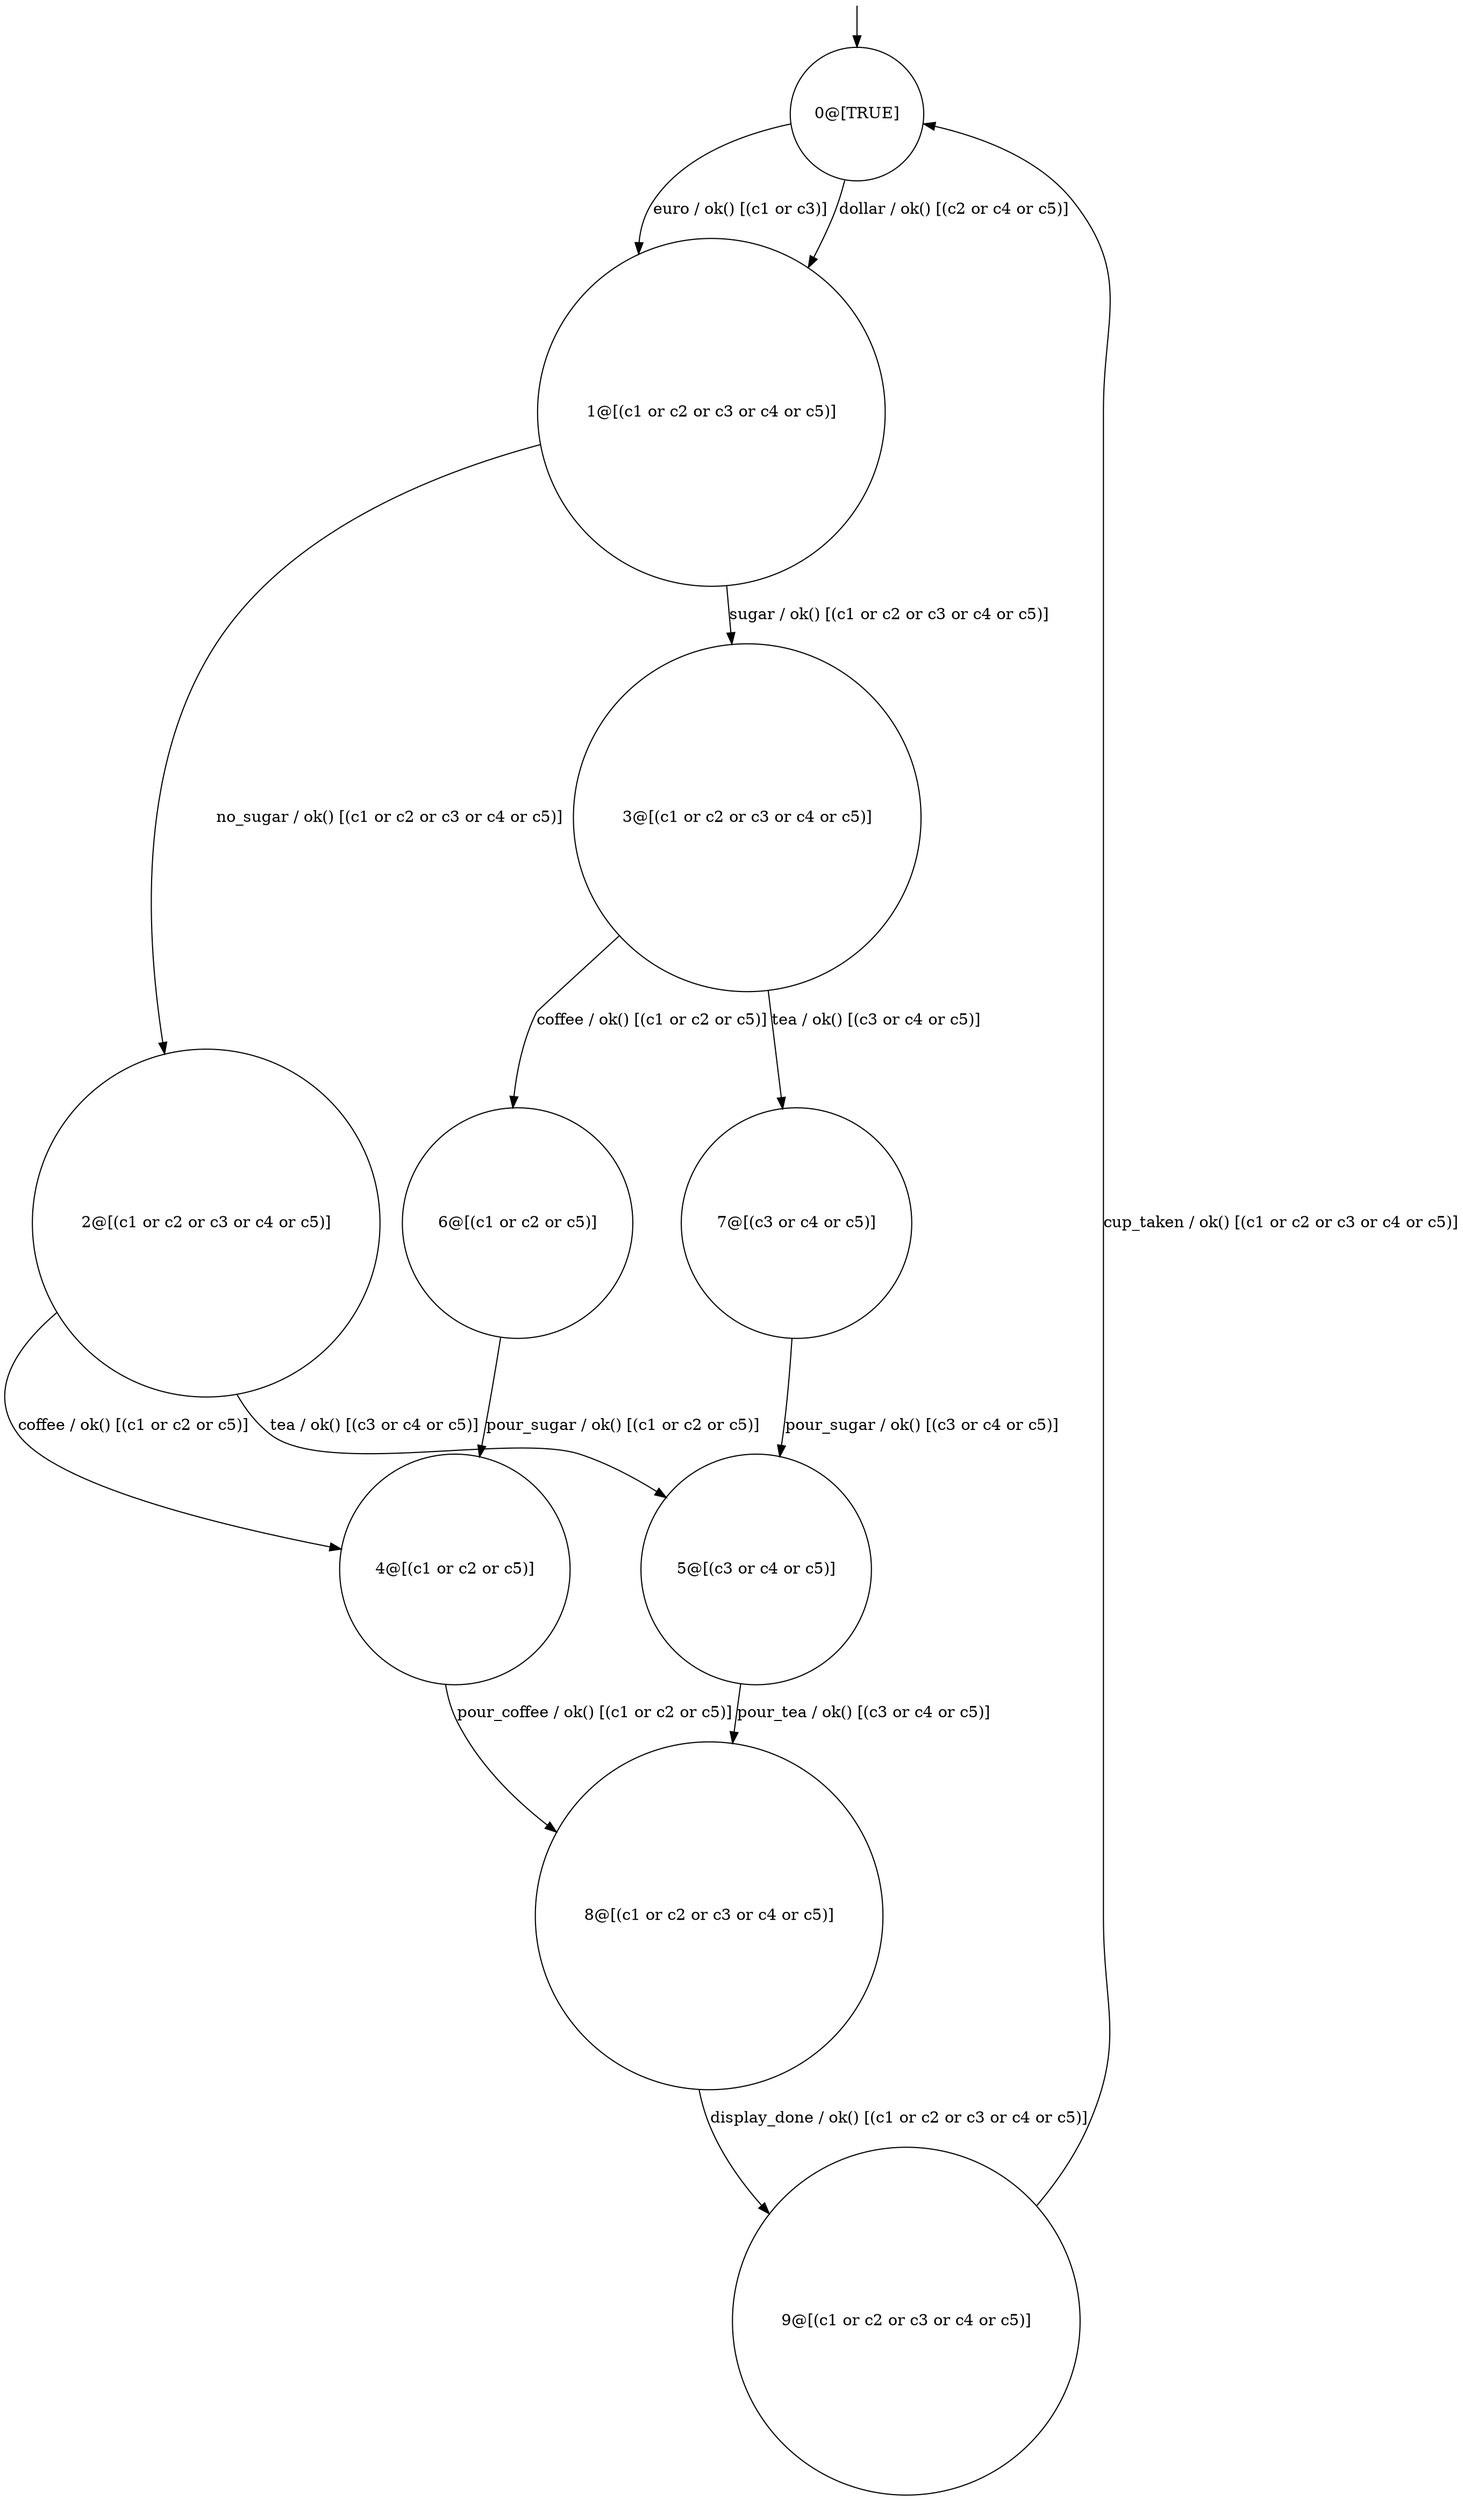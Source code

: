 digraph g {
	edge [lblstyle="above, sloped"];
	s0 [shape="circle" label="0@[TRUE]"];
	s1 [shape="circle" label="1@[(c1 or c2 or c3 or c4 or c5)]"];
	s2 [shape="circle" label="2@[(c1 or c2 or c3 or c4 or c5)]"];
	s3 [shape="circle" label="3@[(c1 or c2 or c3 or c4 or c5)]"];
	s4 [shape="circle" label="4@[(c1 or c2 or c5)]"];
	s5 [shape="circle" label="5@[(c3 or c4 or c5)]"];
	s6 [shape="circle" label="6@[(c1 or c2 or c5)]"];
	s7 [shape="circle" label="7@[(c3 or c4 or c5)]"];
	s8 [shape="circle" label="8@[(c1 or c2 or c3 or c4 or c5)]"];
	s9 [shape="circle" label="9@[(c1 or c2 or c3 or c4 or c5)]"];
	s0 -> s1 [label="dollar / ok() [(c2 or c4 or c5)]"];
	s0 -> s1 [label="euro / ok() [(c1 or c3)]"];
	s1 -> s2 [label="no_sugar / ok() [(c1 or c2 or c3 or c4 or c5)]"];
	s1 -> s3 [label="sugar / ok() [(c1 or c2 or c3 or c4 or c5)]"];
	s2 -> s4 [label="coffee / ok() [(c1 or c2 or c5)]"];
	s2 -> s5 [label="tea / ok() [(c3 or c4 or c5)]"];
	s3 -> s6 [label="coffee / ok() [(c1 or c2 or c5)]"];
	s3 -> s7 [label="tea / ok() [(c3 or c4 or c5)]"];
	s4 -> s8 [label="pour_coffee / ok() [(c1 or c2 or c5)]"];
	s5 -> s8 [label="pour_tea / ok() [(c3 or c4 or c5)]"];
	s6 -> s4 [label="pour_sugar / ok() [(c1 or c2 or c5)]"];
	s7 -> s5 [label="pour_sugar / ok() [(c3 or c4 or c5)]"];
	s8 -> s9 [label="display_done / ok() [(c1 or c2 or c3 or c4 or c5)]"];
	s9 -> s0 [label="cup_taken / ok() [(c1 or c2 or c3 or c4 or c5)]"];
	__start0 [label="" shape="none" width="0" height="0"];
	__start0 -> s0;
}